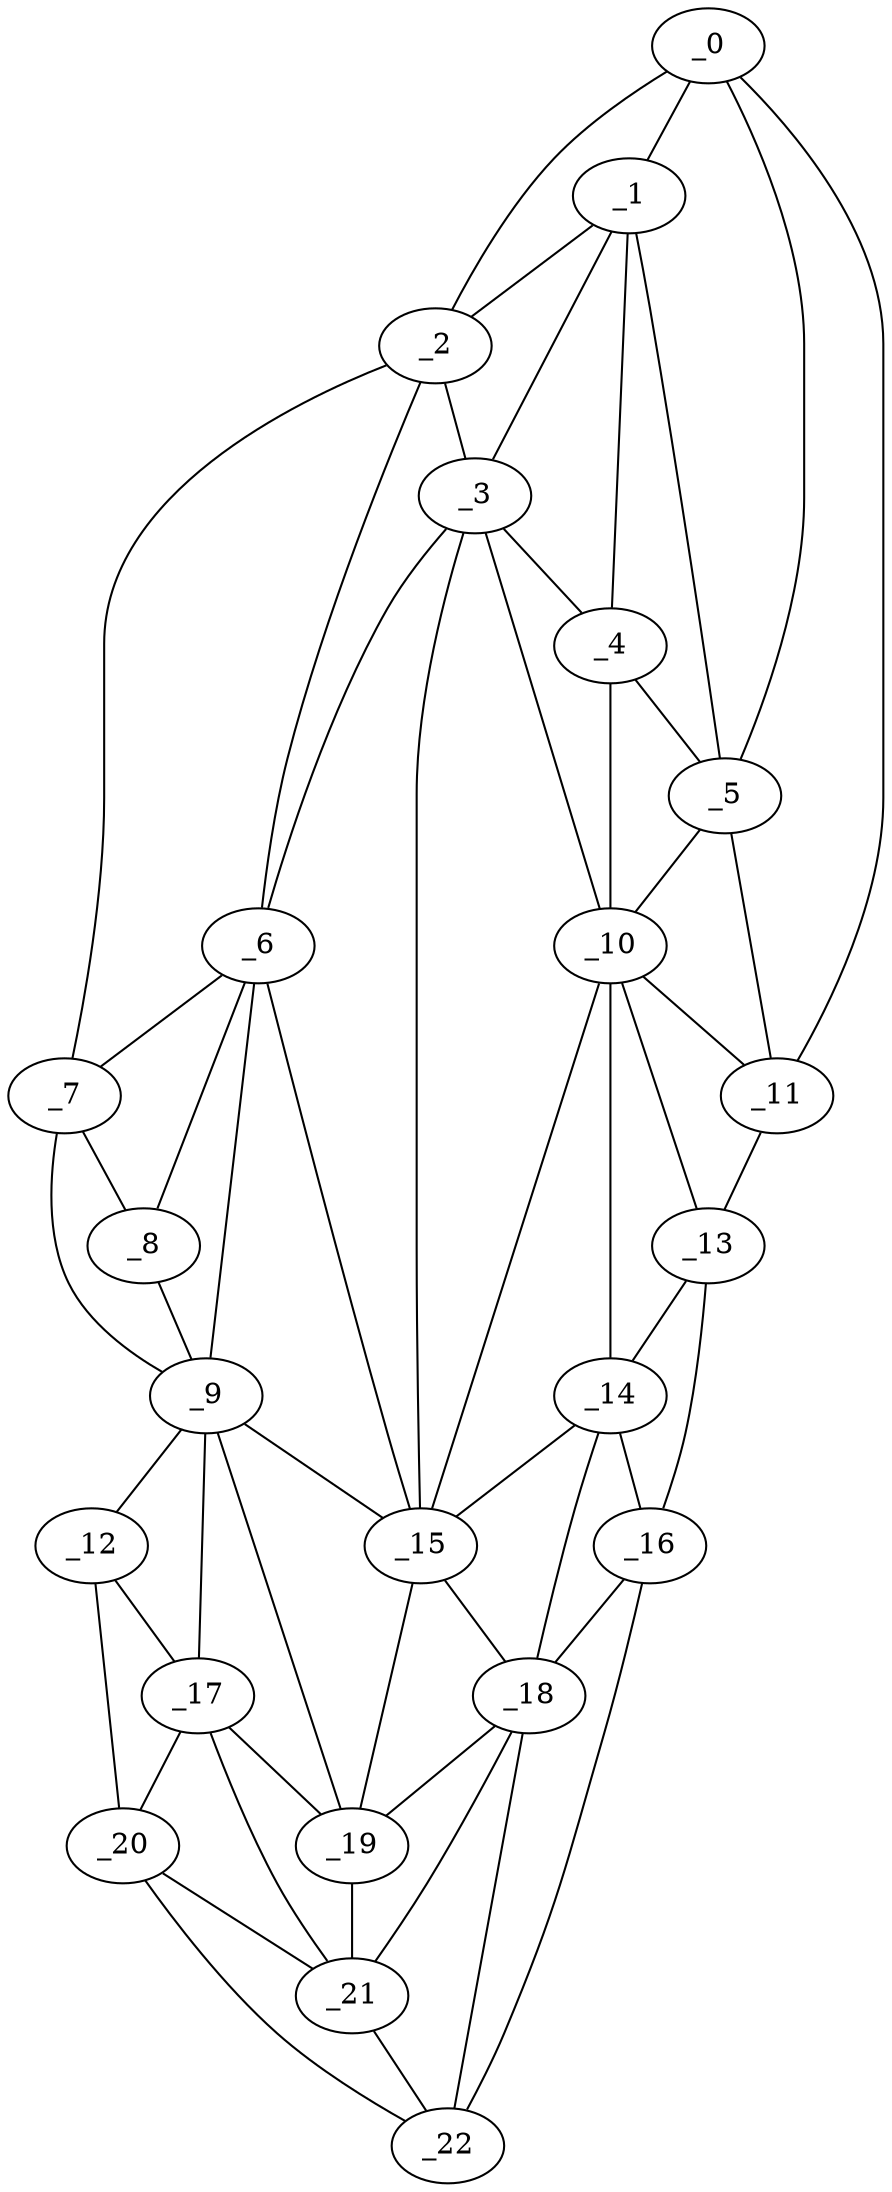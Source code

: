 graph "obj27__85.gxl" {
	_0	 [x=9,
		y=18];
	_1	 [x=13,
		y=31];
	_0 -- _1	 [valence=2];
	_2	 [x=17,
		y=95];
	_0 -- _2	 [valence=1];
	_5	 [x=36,
		y=22];
	_0 -- _5	 [valence=1];
	_11	 [x=84,
		y=14];
	_0 -- _11	 [valence=1];
	_1 -- _2	 [valence=2];
	_3	 [x=28,
		y=50];
	_1 -- _3	 [valence=2];
	_4	 [x=29,
		y=34];
	_1 -- _4	 [valence=1];
	_1 -- _5	 [valence=2];
	_2 -- _3	 [valence=1];
	_6	 [x=36,
		y=80];
	_2 -- _6	 [valence=2];
	_7	 [x=39,
		y=107];
	_2 -- _7	 [valence=1];
	_3 -- _4	 [valence=1];
	_3 -- _6	 [valence=2];
	_10	 [x=75,
		y=19];
	_3 -- _10	 [valence=2];
	_15	 [x=96,
		y=45];
	_3 -- _15	 [valence=2];
	_4 -- _5	 [valence=2];
	_4 -- _10	 [valence=2];
	_5 -- _10	 [valence=2];
	_5 -- _11	 [valence=2];
	_6 -- _7	 [valence=1];
	_8	 [x=55,
		y=106];
	_6 -- _8	 [valence=1];
	_9	 [x=69,
		y=110];
	_6 -- _9	 [valence=2];
	_6 -- _15	 [valence=2];
	_7 -- _8	 [valence=2];
	_7 -- _9	 [valence=1];
	_8 -- _9	 [valence=2];
	_12	 [x=84,
		y=111];
	_9 -- _12	 [valence=1];
	_9 -- _15	 [valence=2];
	_17	 [x=98,
		y=104];
	_9 -- _17	 [valence=2];
	_19	 [x=110,
		y=74];
	_9 -- _19	 [valence=2];
	_10 -- _11	 [valence=1];
	_13	 [x=90,
		y=20];
	_10 -- _13	 [valence=1];
	_14	 [x=91,
		y=30];
	_10 -- _14	 [valence=2];
	_10 -- _15	 [valence=1];
	_11 -- _13	 [valence=1];
	_12 -- _17	 [valence=2];
	_20	 [x=114,
		y=104];
	_12 -- _20	 [valence=1];
	_13 -- _14	 [valence=2];
	_16	 [x=97,
		y=27];
	_13 -- _16	 [valence=1];
	_14 -- _15	 [valence=2];
	_14 -- _16	 [valence=1];
	_18	 [x=100,
		y=35];
	_14 -- _18	 [valence=2];
	_15 -- _18	 [valence=2];
	_15 -- _19	 [valence=2];
	_16 -- _18	 [valence=2];
	_22	 [x=126,
		y=99];
	_16 -- _22	 [valence=1];
	_17 -- _19	 [valence=2];
	_17 -- _20	 [valence=2];
	_21	 [x=118,
		y=82];
	_17 -- _21	 [valence=1];
	_18 -- _19	 [valence=2];
	_18 -- _21	 [valence=2];
	_18 -- _22	 [valence=2];
	_19 -- _21	 [valence=1];
	_20 -- _21	 [valence=2];
	_20 -- _22	 [valence=1];
	_21 -- _22	 [valence=1];
}
